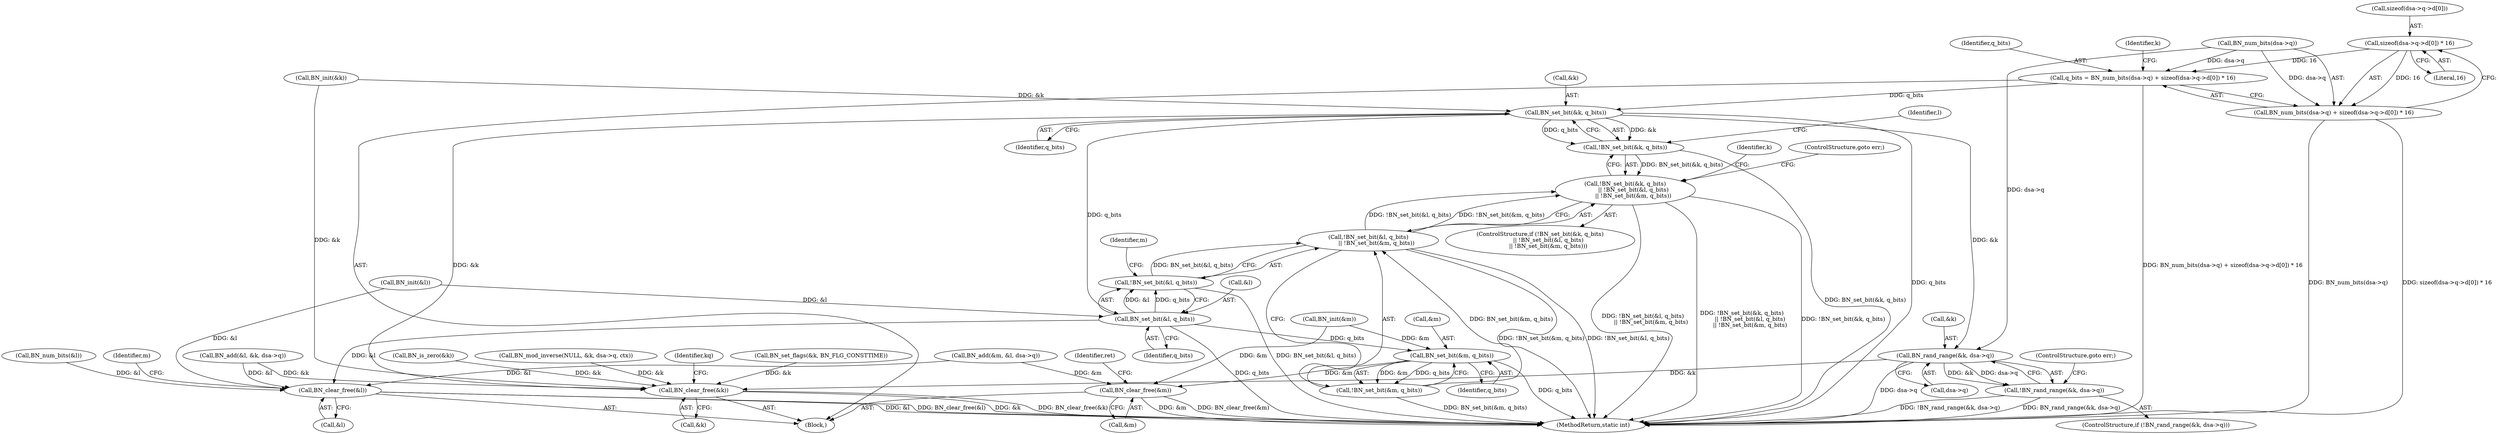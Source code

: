 digraph "0_openssl_43e6a58d4991a451daf4891ff05a48735df871ac@API" {
"1000193" [label="(Call,sizeof(dsa->q->d[0]) * 16)"];
"1000186" [label="(Call,q_bits = BN_num_bits(dsa->q) + sizeof(dsa->q->d[0]) * 16)"];
"1000206" [label="(Call,BN_set_bit(&k, q_bits))"];
"1000205" [label="(Call,!BN_set_bit(&k, q_bits))"];
"1000204" [label="(Call,!BN_set_bit(&k, q_bits)\n         || !BN_set_bit(&l, q_bits)\n         || !BN_set_bit(&m, q_bits))"];
"1000212" [label="(Call,BN_set_bit(&l, q_bits))"];
"1000211" [label="(Call,!BN_set_bit(&l, q_bits))"];
"1000210" [label="(Call,!BN_set_bit(&l, q_bits)\n         || !BN_set_bit(&m, q_bits))"];
"1000217" [label="(Call,BN_set_bit(&m, q_bits))"];
"1000216" [label="(Call,!BN_set_bit(&m, q_bits))"];
"1000411" [label="(Call,BN_clear_free(&m))"];
"1000408" [label="(Call,BN_clear_free(&l))"];
"1000225" [label="(Call,BN_rand_range(&k, dsa->q))"];
"1000224" [label="(Call,!BN_rand_range(&k, dsa->q))"];
"1000402" [label="(Call,BN_clear_free(&k))"];
"1000188" [label="(Call,BN_num_bits(dsa->q) + sizeof(dsa->q->d[0]) * 16)"];
"1000188" [label="(Call,BN_num_bits(dsa->q) + sizeof(dsa->q->d[0]) * 16)"];
"1000187" [label="(Identifier,q_bits)"];
"1000206" [label="(Call,BN_set_bit(&k, q_bits))"];
"1000210" [label="(Call,!BN_set_bit(&l, q_bits)\n         || !BN_set_bit(&m, q_bits))"];
"1000212" [label="(Call,BN_set_bit(&l, q_bits))"];
"1000219" [label="(Identifier,m)"];
"1000416" [label="(MethodReturn,static int)"];
"1000203" [label="(ControlStructure,if (!BN_set_bit(&k, q_bits)\n         || !BN_set_bit(&l, q_bits)\n         || !BN_set_bit(&m, q_bits)))"];
"1000221" [label="(ControlStructure,goto err;)"];
"1000291" [label="(Call,BN_add(&m, &l, dsa->q))"];
"1000211" [label="(Call,!BN_set_bit(&l, q_bits))"];
"1000208" [label="(Identifier,k)"];
"1000412" [label="(Call,&m)"];
"1000220" [label="(Identifier,q_bits)"];
"1000305" [label="(Call,BN_num_bits(&l))"];
"1000413" [label="(Identifier,m)"];
"1000218" [label="(Call,&m)"];
"1000214" [label="(Identifier,l)"];
"1000202" [label="(Literal,16)"];
"1000151" [label="(Call,BN_init(&k))"];
"1000233" [label="(Call,BN_is_zero(&k))"];
"1000228" [label="(Call,dsa->q)"];
"1000217" [label="(Call,BN_set_bit(&m, q_bits))"];
"1000403" [label="(Call,&k)"];
"1000213" [label="(Call,&l)"];
"1000189" [label="(Call,BN_num_bits(dsa->q))"];
"1000227" [label="(Identifier,k)"];
"1000342" [label="(Call,BN_mod_inverse(NULL, &k, dsa->q, ctx))"];
"1000207" [label="(Call,&k)"];
"1000160" [label="(Call,BN_init(&m))"];
"1000408" [label="(Call,BN_clear_free(&l))"];
"1000216" [label="(Call,!BN_set_bit(&m, q_bits))"];
"1000194" [label="(Call,sizeof(dsa->q->d[0]))"];
"1000193" [label="(Call,sizeof(dsa->q->d[0]) * 16)"];
"1000205" [label="(Call,!BN_set_bit(&k, q_bits))"];
"1000209" [label="(Identifier,q_bits)"];
"1000407" [label="(Identifier,kq)"];
"1000245" [label="(Call,BN_set_flags(&k, BN_FLG_CONSTTIME))"];
"1000204" [label="(Call,!BN_set_bit(&k, q_bits)\n         || !BN_set_bit(&l, q_bits)\n         || !BN_set_bit(&m, q_bits))"];
"1000224" [label="(Call,!BN_rand_range(&k, dsa->q))"];
"1000231" [label="(ControlStructure,goto err;)"];
"1000215" [label="(Identifier,q_bits)"];
"1000157" [label="(Call,BN_init(&l))"];
"1000223" [label="(ControlStructure,if (!BN_rand_range(&k, dsa->q)))"];
"1000186" [label="(Call,q_bits = BN_num_bits(dsa->q) + sizeof(dsa->q->d[0]) * 16)"];
"1000225" [label="(Call,BN_rand_range(&k, dsa->q))"];
"1000281" [label="(Call,BN_add(&l, &k, dsa->q))"];
"1000409" [label="(Call,&l)"];
"1000402" [label="(Call,BN_clear_free(&k))"];
"1000415" [label="(Identifier,ret)"];
"1000411" [label="(Call,BN_clear_free(&m))"];
"1000226" [label="(Call,&k)"];
"1000110" [label="(Block,)"];
"1000193" -> "1000188"  [label="AST: "];
"1000193" -> "1000202"  [label="CFG: "];
"1000194" -> "1000193"  [label="AST: "];
"1000202" -> "1000193"  [label="AST: "];
"1000188" -> "1000193"  [label="CFG: "];
"1000193" -> "1000186"  [label="DDG: 16"];
"1000193" -> "1000188"  [label="DDG: 16"];
"1000186" -> "1000110"  [label="AST: "];
"1000186" -> "1000188"  [label="CFG: "];
"1000187" -> "1000186"  [label="AST: "];
"1000188" -> "1000186"  [label="AST: "];
"1000208" -> "1000186"  [label="CFG: "];
"1000186" -> "1000416"  [label="DDG: BN_num_bits(dsa->q) + sizeof(dsa->q->d[0]) * 16"];
"1000189" -> "1000186"  [label="DDG: dsa->q"];
"1000186" -> "1000206"  [label="DDG: q_bits"];
"1000206" -> "1000205"  [label="AST: "];
"1000206" -> "1000209"  [label="CFG: "];
"1000207" -> "1000206"  [label="AST: "];
"1000209" -> "1000206"  [label="AST: "];
"1000205" -> "1000206"  [label="CFG: "];
"1000206" -> "1000416"  [label="DDG: q_bits"];
"1000206" -> "1000205"  [label="DDG: &k"];
"1000206" -> "1000205"  [label="DDG: q_bits"];
"1000151" -> "1000206"  [label="DDG: &k"];
"1000206" -> "1000212"  [label="DDG: q_bits"];
"1000206" -> "1000225"  [label="DDG: &k"];
"1000206" -> "1000402"  [label="DDG: &k"];
"1000205" -> "1000204"  [label="AST: "];
"1000214" -> "1000205"  [label="CFG: "];
"1000204" -> "1000205"  [label="CFG: "];
"1000205" -> "1000416"  [label="DDG: BN_set_bit(&k, q_bits)"];
"1000205" -> "1000204"  [label="DDG: BN_set_bit(&k, q_bits)"];
"1000204" -> "1000203"  [label="AST: "];
"1000204" -> "1000210"  [label="CFG: "];
"1000210" -> "1000204"  [label="AST: "];
"1000221" -> "1000204"  [label="CFG: "];
"1000227" -> "1000204"  [label="CFG: "];
"1000204" -> "1000416"  [label="DDG: !BN_set_bit(&l, q_bits)\n         || !BN_set_bit(&m, q_bits)"];
"1000204" -> "1000416"  [label="DDG: !BN_set_bit(&k, q_bits)"];
"1000204" -> "1000416"  [label="DDG: !BN_set_bit(&k, q_bits)\n         || !BN_set_bit(&l, q_bits)\n         || !BN_set_bit(&m, q_bits)"];
"1000210" -> "1000204"  [label="DDG: !BN_set_bit(&l, q_bits)"];
"1000210" -> "1000204"  [label="DDG: !BN_set_bit(&m, q_bits)"];
"1000212" -> "1000211"  [label="AST: "];
"1000212" -> "1000215"  [label="CFG: "];
"1000213" -> "1000212"  [label="AST: "];
"1000215" -> "1000212"  [label="AST: "];
"1000211" -> "1000212"  [label="CFG: "];
"1000212" -> "1000416"  [label="DDG: q_bits"];
"1000212" -> "1000211"  [label="DDG: &l"];
"1000212" -> "1000211"  [label="DDG: q_bits"];
"1000157" -> "1000212"  [label="DDG: &l"];
"1000212" -> "1000217"  [label="DDG: q_bits"];
"1000212" -> "1000408"  [label="DDG: &l"];
"1000211" -> "1000210"  [label="AST: "];
"1000219" -> "1000211"  [label="CFG: "];
"1000210" -> "1000211"  [label="CFG: "];
"1000211" -> "1000416"  [label="DDG: BN_set_bit(&l, q_bits)"];
"1000211" -> "1000210"  [label="DDG: BN_set_bit(&l, q_bits)"];
"1000210" -> "1000216"  [label="CFG: "];
"1000216" -> "1000210"  [label="AST: "];
"1000210" -> "1000416"  [label="DDG: !BN_set_bit(&m, q_bits)"];
"1000210" -> "1000416"  [label="DDG: !BN_set_bit(&l, q_bits)"];
"1000216" -> "1000210"  [label="DDG: BN_set_bit(&m, q_bits)"];
"1000217" -> "1000216"  [label="AST: "];
"1000217" -> "1000220"  [label="CFG: "];
"1000218" -> "1000217"  [label="AST: "];
"1000220" -> "1000217"  [label="AST: "];
"1000216" -> "1000217"  [label="CFG: "];
"1000217" -> "1000416"  [label="DDG: q_bits"];
"1000217" -> "1000216"  [label="DDG: &m"];
"1000217" -> "1000216"  [label="DDG: q_bits"];
"1000160" -> "1000217"  [label="DDG: &m"];
"1000217" -> "1000411"  [label="DDG: &m"];
"1000216" -> "1000416"  [label="DDG: BN_set_bit(&m, q_bits)"];
"1000411" -> "1000110"  [label="AST: "];
"1000411" -> "1000412"  [label="CFG: "];
"1000412" -> "1000411"  [label="AST: "];
"1000415" -> "1000411"  [label="CFG: "];
"1000411" -> "1000416"  [label="DDG: BN_clear_free(&m)"];
"1000411" -> "1000416"  [label="DDG: &m"];
"1000291" -> "1000411"  [label="DDG: &m"];
"1000160" -> "1000411"  [label="DDG: &m"];
"1000408" -> "1000110"  [label="AST: "];
"1000408" -> "1000409"  [label="CFG: "];
"1000409" -> "1000408"  [label="AST: "];
"1000413" -> "1000408"  [label="CFG: "];
"1000408" -> "1000416"  [label="DDG: &l"];
"1000408" -> "1000416"  [label="DDG: BN_clear_free(&l)"];
"1000281" -> "1000408"  [label="DDG: &l"];
"1000291" -> "1000408"  [label="DDG: &l"];
"1000157" -> "1000408"  [label="DDG: &l"];
"1000305" -> "1000408"  [label="DDG: &l"];
"1000225" -> "1000224"  [label="AST: "];
"1000225" -> "1000228"  [label="CFG: "];
"1000226" -> "1000225"  [label="AST: "];
"1000228" -> "1000225"  [label="AST: "];
"1000224" -> "1000225"  [label="CFG: "];
"1000225" -> "1000416"  [label="DDG: dsa->q"];
"1000225" -> "1000224"  [label="DDG: &k"];
"1000225" -> "1000224"  [label="DDG: dsa->q"];
"1000189" -> "1000225"  [label="DDG: dsa->q"];
"1000225" -> "1000402"  [label="DDG: &k"];
"1000224" -> "1000223"  [label="AST: "];
"1000231" -> "1000224"  [label="CFG: "];
"1000224" -> "1000416"  [label="DDG: BN_rand_range(&k, dsa->q)"];
"1000224" -> "1000416"  [label="DDG: !BN_rand_range(&k, dsa->q)"];
"1000402" -> "1000110"  [label="AST: "];
"1000402" -> "1000403"  [label="CFG: "];
"1000403" -> "1000402"  [label="AST: "];
"1000407" -> "1000402"  [label="CFG: "];
"1000402" -> "1000416"  [label="DDG: BN_clear_free(&k)"];
"1000402" -> "1000416"  [label="DDG: &k"];
"1000342" -> "1000402"  [label="DDG: &k"];
"1000281" -> "1000402"  [label="DDG: &k"];
"1000151" -> "1000402"  [label="DDG: &k"];
"1000233" -> "1000402"  [label="DDG: &k"];
"1000245" -> "1000402"  [label="DDG: &k"];
"1000189" -> "1000188"  [label="AST: "];
"1000188" -> "1000416"  [label="DDG: BN_num_bits(dsa->q)"];
"1000188" -> "1000416"  [label="DDG: sizeof(dsa->q->d[0]) * 16"];
"1000189" -> "1000188"  [label="DDG: dsa->q"];
}
